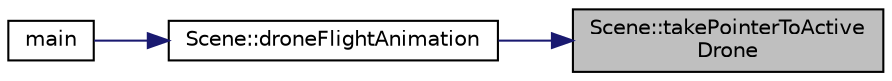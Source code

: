 digraph "Scene::takePointerToActiveDrone"
{
 // LATEX_PDF_SIZE
  edge [fontname="Helvetica",fontsize="10",labelfontname="Helvetica",labelfontsize="10"];
  node [fontname="Helvetica",fontsize="10",shape=record];
  rankdir="RL";
  Node1 [label="Scene::takePointerToActive\lDrone",height=0.2,width=0.4,color="black", fillcolor="grey75", style="filled", fontcolor="black",tooltip="Funkcja zwraca inteligentny wskaźnik na aktywnego drona z listy dronów."];
  Node1 -> Node2 [dir="back",color="midnightblue",fontsize="10",style="solid",fontname="Helvetica"];
  Node2 [label="Scene::droneFlightAnimation",height=0.2,width=0.4,color="black", fillcolor="white", style="filled",URL="$class_scene.html#ad045dbcdcb99b8ab9f79a177ea3d2fc0",tooltip="Funkcja wykonuje animacje lotu drona."];
  Node2 -> Node3 [dir="back",color="midnightblue",fontsize="10",style="solid",fontname="Helvetica"];
  Node3 [label="main",height=0.2,width=0.4,color="black", fillcolor="white", style="filled",URL="$main_8cpp.html#ae66f6b31b5ad750f1fe042a706a4e3d4",tooltip=" "];
}
